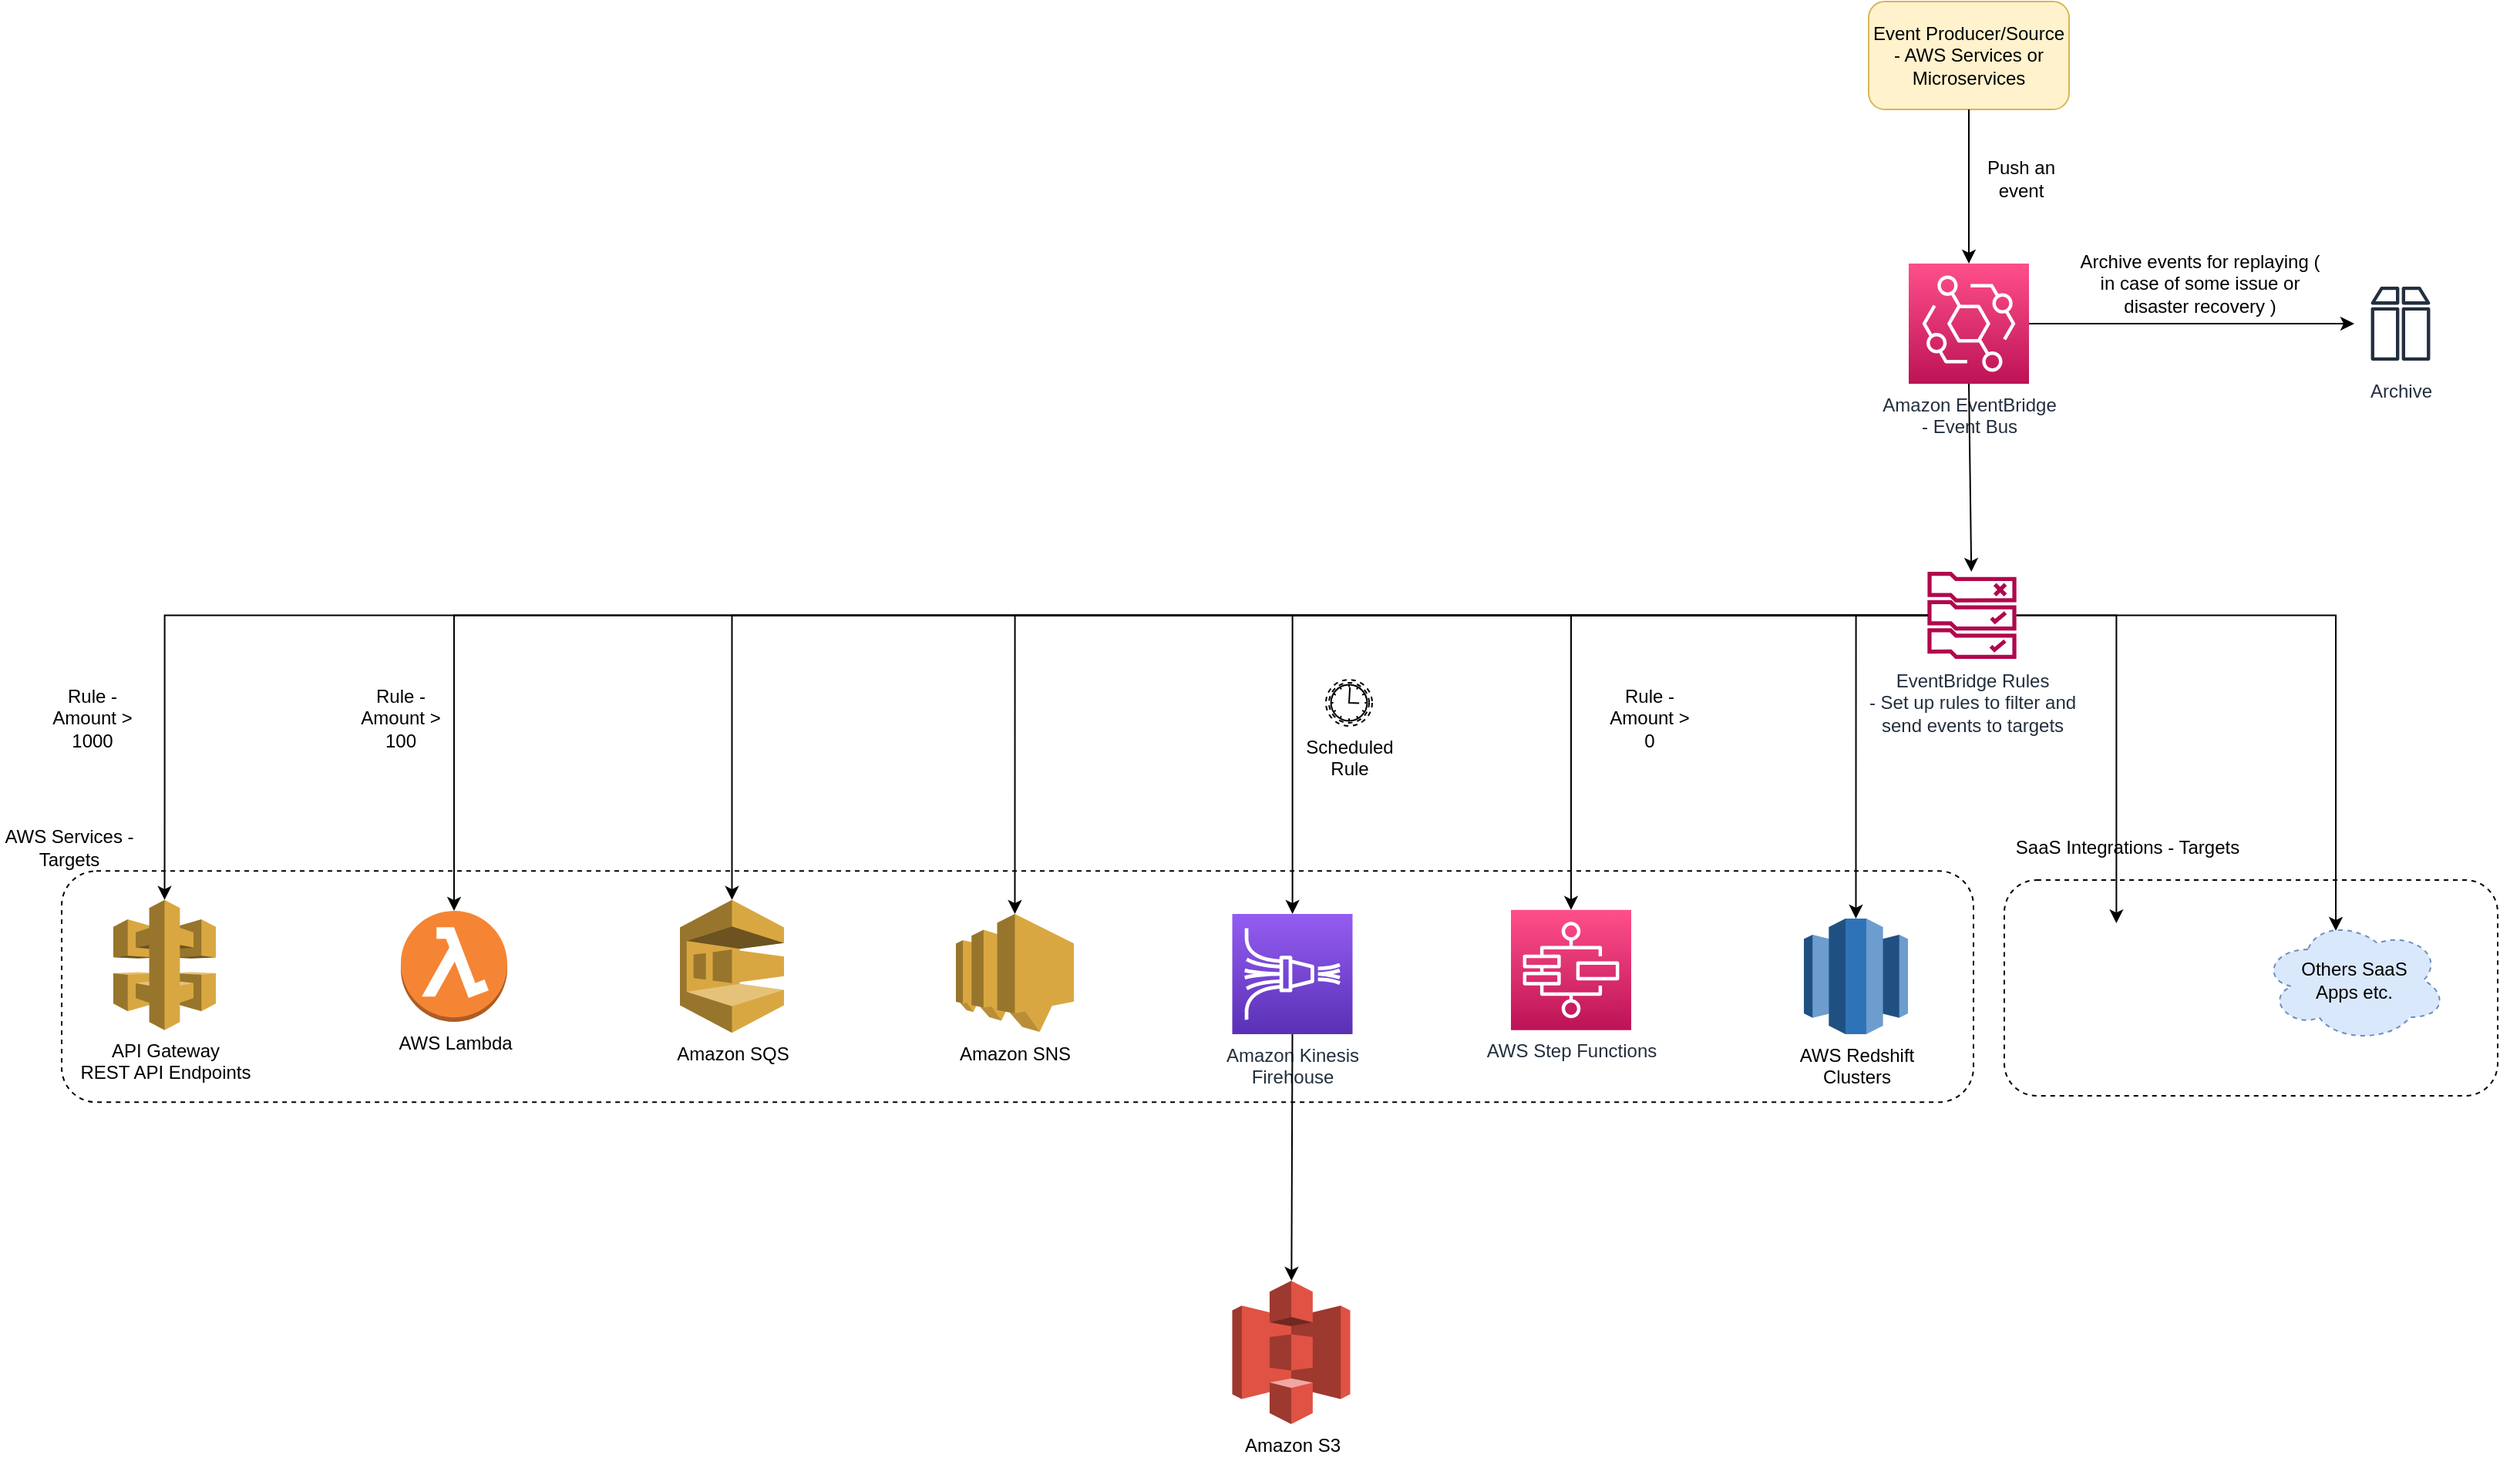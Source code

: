 <mxfile version="20.3.0" type="device"><diagram id="X7jH68_W5t9LVj-J2Kgh" name="Page-1"><mxGraphModel dx="1773" dy="578" grid="1" gridSize="10" guides="1" tooltips="1" connect="1" arrows="1" fold="1" page="1" pageScale="1" pageWidth="827" pageHeight="1169" math="0" shadow="0"><root><mxCell id="0"/><mxCell id="1" parent="0"/><mxCell id="ZlRO3Cn5jZwWWtp5QsYZ-10" value="" style="rounded=1;whiteSpace=wrap;html=1;dashed=1;" parent="1" vertex="1"><mxGeometry x="1210" y="640" width="320" height="140" as="geometry"/></mxCell><mxCell id="Oo-1e--HpAoyTfEpbFkV-19" value="" style="rounded=1;whiteSpace=wrap;html=1;dashed=1;" parent="1" vertex="1"><mxGeometry x="-50" y="634.13" width="1240" height="150" as="geometry"/></mxCell><mxCell id="Oo-1e--HpAoyTfEpbFkV-1" value="Event Producer/Source&lt;br&gt;- AWS Services or Microservices" style="rounded=1;whiteSpace=wrap;html=1;fillColor=#fff2cc;strokeColor=#d6b656;" parent="1" vertex="1"><mxGeometry x="1122" y="70" width="130" height="70" as="geometry"/></mxCell><mxCell id="Oo-1e--HpAoyTfEpbFkV-2" value="Amazon EventBridge &lt;br&gt;- Event Bus" style="sketch=0;points=[[0,0,0],[0.25,0,0],[0.5,0,0],[0.75,0,0],[1,0,0],[0,1,0],[0.25,1,0],[0.5,1,0],[0.75,1,0],[1,1,0],[0,0.25,0],[0,0.5,0],[0,0.75,0],[1,0.25,0],[1,0.5,0],[1,0.75,0]];outlineConnect=0;fontColor=#232F3E;gradientColor=#FF4F8B;gradientDirection=north;fillColor=#BC1356;strokeColor=#ffffff;dashed=0;verticalLabelPosition=bottom;verticalAlign=top;align=center;html=1;fontSize=12;fontStyle=0;aspect=fixed;shape=mxgraph.aws4.resourceIcon;resIcon=mxgraph.aws4.eventbridge;" parent="1" vertex="1"><mxGeometry x="1148" y="240" width="78" height="78" as="geometry"/></mxCell><mxCell id="Oo-1e--HpAoyTfEpbFkV-3" value="" style="endArrow=classic;html=1;rounded=0;exitX=0.5;exitY=1;exitDx=0;exitDy=0;entryX=0.5;entryY=0;entryDx=0;entryDy=0;entryPerimeter=0;" parent="1" source="Oo-1e--HpAoyTfEpbFkV-1" target="Oo-1e--HpAoyTfEpbFkV-2" edge="1"><mxGeometry width="50" height="50" relative="1" as="geometry"><mxPoint x="1197" y="320" as="sourcePoint"/><mxPoint x="1247" y="270" as="targetPoint"/></mxGeometry></mxCell><mxCell id="Oo-1e--HpAoyTfEpbFkV-4" value="EventBridge Rules&lt;br&gt;- Set up rules to filter and &lt;br&gt;send events to targets" style="sketch=0;outlineConnect=0;fontColor=#232F3E;gradientColor=none;fillColor=#B0084D;strokeColor=none;dashed=0;verticalLabelPosition=bottom;verticalAlign=top;align=center;html=1;fontSize=12;fontStyle=0;aspect=fixed;pointerEvents=1;shape=mxgraph.aws4.rule_2;" parent="1" vertex="1"><mxGeometry x="1160" y="440" width="58" height="56.51" as="geometry"/></mxCell><mxCell id="Oo-1e--HpAoyTfEpbFkV-5" value="" style="endArrow=classic;html=1;rounded=0;exitX=0.5;exitY=1;exitDx=0;exitDy=0;exitPerimeter=0;" parent="1" source="Oo-1e--HpAoyTfEpbFkV-2" target="Oo-1e--HpAoyTfEpbFkV-4" edge="1"><mxGeometry width="50" height="50" relative="1" as="geometry"><mxPoint x="390" y="320" as="sourcePoint"/><mxPoint x="440" y="270" as="targetPoint"/></mxGeometry></mxCell><mxCell id="Oo-1e--HpAoyTfEpbFkV-6" value="Push an event" style="text;html=1;strokeColor=none;fillColor=none;align=center;verticalAlign=middle;whiteSpace=wrap;rounded=0;" parent="1" vertex="1"><mxGeometry x="1183" y="170" width="76" height="30" as="geometry"/></mxCell><mxCell id="Oo-1e--HpAoyTfEpbFkV-7" value="AWS Lambda" style="outlineConnect=0;dashed=0;verticalLabelPosition=bottom;verticalAlign=top;align=center;html=1;shape=mxgraph.aws3.lambda_function;fillColor=#F58534;gradientColor=none;" parent="1" vertex="1"><mxGeometry x="170" y="660" width="69" height="72" as="geometry"/></mxCell><mxCell id="Oo-1e--HpAoyTfEpbFkV-9" value="" style="endArrow=classic;html=1;rounded=0;entryX=0.5;entryY=0;entryDx=0;entryDy=0;entryPerimeter=0;edgeStyle=orthogonalEdgeStyle;" parent="1" source="Oo-1e--HpAoyTfEpbFkV-4" target="Oo-1e--HpAoyTfEpbFkV-7" edge="1"><mxGeometry width="50" height="50" relative="1" as="geometry"><mxPoint x="390" y="530" as="sourcePoint"/><mxPoint x="380" y="720" as="targetPoint"/></mxGeometry></mxCell><mxCell id="Oo-1e--HpAoyTfEpbFkV-12" value="" style="endArrow=classic;html=1;rounded=0;edgeStyle=orthogonalEdgeStyle;" parent="1" source="Oo-1e--HpAoyTfEpbFkV-4" target="Oo-1e--HpAoyTfEpbFkV-15" edge="1"><mxGeometry width="50" height="50" relative="1" as="geometry"><mxPoint x="390" y="530" as="sourcePoint"/><mxPoint x="380" y="654" as="targetPoint"/></mxGeometry></mxCell><mxCell id="Oo-1e--HpAoyTfEpbFkV-14" value="Amazon SNS" style="outlineConnect=0;dashed=0;verticalLabelPosition=bottom;verticalAlign=top;align=center;html=1;shape=mxgraph.aws3.sns;fillColor=#D9A741;gradientColor=none;" parent="1" vertex="1"><mxGeometry x="530" y="662" width="76.5" height="76.5" as="geometry"/></mxCell><mxCell id="Oo-1e--HpAoyTfEpbFkV-15" value="Amazon SQS" style="outlineConnect=0;dashed=0;verticalLabelPosition=bottom;verticalAlign=top;align=center;html=1;shape=mxgraph.aws3.sqs;fillColor=#D9A741;gradientColor=none;" parent="1" vertex="1"><mxGeometry x="351" y="652.88" width="67.5" height="86.25" as="geometry"/></mxCell><mxCell id="Oo-1e--HpAoyTfEpbFkV-16" value="" style="endArrow=classic;html=1;rounded=0;entryX=0.5;entryY=0;entryDx=0;entryDy=0;entryPerimeter=0;edgeStyle=orthogonalEdgeStyle;" parent="1" source="Oo-1e--HpAoyTfEpbFkV-4" target="Oo-1e--HpAoyTfEpbFkV-14" edge="1"><mxGeometry width="50" height="50" relative="1" as="geometry"><mxPoint x="390" y="530" as="sourcePoint"/><mxPoint x="440" y="480" as="targetPoint"/></mxGeometry></mxCell><mxCell id="Oo-1e--HpAoyTfEpbFkV-18" value="" style="endArrow=classic;html=1;rounded=0;edgeStyle=orthogonalEdgeStyle;entryX=0.4;entryY=0.1;entryDx=0;entryDy=0;entryPerimeter=0;" parent="1" source="Oo-1e--HpAoyTfEpbFkV-4" edge="1" target="ZlRO3Cn5jZwWWtp5QsYZ-13"><mxGeometry width="50" height="50" relative="1" as="geometry"><mxPoint x="570" y="650" as="sourcePoint"/><mxPoint x="1740" y="675.63" as="targetPoint"/></mxGeometry></mxCell><mxCell id="Oo-1e--HpAoyTfEpbFkV-20" value="API Gateway &lt;br&gt;REST API Endpoints" style="outlineConnect=0;dashed=0;verticalLabelPosition=bottom;verticalAlign=top;align=center;html=1;shape=mxgraph.aws3.api_gateway;fillColor=#D9A741;gradientColor=none;" parent="1" vertex="1"><mxGeometry x="-16.5" y="652.88" width="66.5" height="84.5" as="geometry"/></mxCell><mxCell id="Oo-1e--HpAoyTfEpbFkV-21" value="" style="endArrow=classic;html=1;rounded=0;entryX=0.5;entryY=0;entryDx=0;entryDy=0;entryPerimeter=0;edgeStyle=orthogonalEdgeStyle;" parent="1" source="Oo-1e--HpAoyTfEpbFkV-4" target="Oo-1e--HpAoyTfEpbFkV-20" edge="1"><mxGeometry width="50" height="50" relative="1" as="geometry"><mxPoint x="390" y="580" as="sourcePoint"/><mxPoint x="440" y="530" as="targetPoint"/></mxGeometry></mxCell><mxCell id="Oo-1e--HpAoyTfEpbFkV-22" value="AWS Services - Targets" style="text;html=1;strokeColor=none;fillColor=none;align=center;verticalAlign=middle;whiteSpace=wrap;rounded=0;dashed=1;" parent="1" vertex="1"><mxGeometry x="-90" y="604.13" width="90" height="30" as="geometry"/></mxCell><mxCell id="Oo-1e--HpAoyTfEpbFkV-23" value="Rule - Amount &amp;gt; 100" style="text;html=1;strokeColor=none;fillColor=none;align=center;verticalAlign=middle;whiteSpace=wrap;rounded=0;dashed=1;" parent="1" vertex="1"><mxGeometry x="140" y="520" width="60" height="30" as="geometry"/></mxCell><mxCell id="Oo-1e--HpAoyTfEpbFkV-24" value="Rule - Amount &amp;gt; 0" style="text;html=1;strokeColor=none;fillColor=none;align=center;verticalAlign=middle;whiteSpace=wrap;rounded=0;dashed=1;" parent="1" vertex="1"><mxGeometry x="950" y="520" width="60" height="30" as="geometry"/></mxCell><mxCell id="Oo-1e--HpAoyTfEpbFkV-25" value="Rule - Amount &amp;gt; 1000" style="text;html=1;strokeColor=none;fillColor=none;align=center;verticalAlign=middle;whiteSpace=wrap;rounded=0;dashed=1;" parent="1" vertex="1"><mxGeometry x="-60" y="520" width="60" height="30" as="geometry"/></mxCell><mxCell id="O3xBjcxT86b2oIVCDHTN-1" value="Archive" style="sketch=0;outlineConnect=0;fontColor=#232F3E;gradientColor=none;strokeColor=#232F3E;fillColor=#ffffff;dashed=0;verticalLabelPosition=bottom;verticalAlign=top;align=center;html=1;fontSize=12;fontStyle=0;aspect=fixed;shape=mxgraph.aws4.resourceIcon;resIcon=mxgraph.aws4.archive;" parent="1" vertex="1"><mxGeometry x="1437" y="249" width="60" height="60" as="geometry"/></mxCell><mxCell id="O3xBjcxT86b2oIVCDHTN-2" value="" style="endArrow=classic;html=1;rounded=0;exitX=1;exitY=0.5;exitDx=0;exitDy=0;exitPerimeter=0;" parent="1" source="Oo-1e--HpAoyTfEpbFkV-2" target="O3xBjcxT86b2oIVCDHTN-1" edge="1"><mxGeometry width="50" height="50" relative="1" as="geometry"><mxPoint x="1107" y="440" as="sourcePoint"/><mxPoint x="1157" y="390" as="targetPoint"/></mxGeometry></mxCell><mxCell id="O3xBjcxT86b2oIVCDHTN-3" value="Archive events for replaying ( in case of some issue or disaster recovery )" style="text;html=1;strokeColor=none;fillColor=none;align=center;verticalAlign=middle;whiteSpace=wrap;rounded=0;" parent="1" vertex="1"><mxGeometry x="1252" y="238" width="170" height="30" as="geometry"/></mxCell><mxCell id="O3xBjcxT86b2oIVCDHTN-4" value="Amazon S3" style="outlineConnect=0;dashed=0;verticalLabelPosition=bottom;verticalAlign=top;align=center;html=1;shape=mxgraph.aws3.s3;fillColor=#E05243;gradientColor=none;" parent="1" vertex="1"><mxGeometry x="709.25" y="900" width="76.5" height="93" as="geometry"/></mxCell><mxCell id="O3xBjcxT86b2oIVCDHTN-6" value="Amazon Kinesis &lt;br&gt;Firehouse" style="sketch=0;points=[[0,0,0],[0.25,0,0],[0.5,0,0],[0.75,0,0],[1,0,0],[0,1,0],[0.25,1,0],[0.5,1,0],[0.75,1,0],[1,1,0],[0,0.25,0],[0,0.5,0],[0,0.75,0],[1,0.25,0],[1,0.5,0],[1,0.75,0]];outlineConnect=0;fontColor=#232F3E;gradientColor=#945DF2;gradientDirection=north;fillColor=#5A30B5;strokeColor=#ffffff;dashed=0;verticalLabelPosition=bottom;verticalAlign=top;align=center;html=1;fontSize=12;fontStyle=0;aspect=fixed;shape=mxgraph.aws4.resourceIcon;resIcon=mxgraph.aws4.kinesis_data_firehose;" parent="1" vertex="1"><mxGeometry x="709.25" y="662" width="78" height="78" as="geometry"/></mxCell><mxCell id="O3xBjcxT86b2oIVCDHTN-10" value="" style="endArrow=classic;html=1;rounded=0;exitX=0.5;exitY=1;exitDx=0;exitDy=0;exitPerimeter=0;" parent="1" source="O3xBjcxT86b2oIVCDHTN-6" target="O3xBjcxT86b2oIVCDHTN-4" edge="1"><mxGeometry width="50" height="50" relative="1" as="geometry"><mxPoint x="690" y="880" as="sourcePoint"/><mxPoint x="740" y="830" as="targetPoint"/></mxGeometry></mxCell><mxCell id="O3xBjcxT86b2oIVCDHTN-11" value="" style="endArrow=classic;html=1;rounded=0;edgeStyle=orthogonalEdgeStyle;" parent="1" source="Oo-1e--HpAoyTfEpbFkV-4" target="O3xBjcxT86b2oIVCDHTN-6" edge="1"><mxGeometry width="50" height="50" relative="1" as="geometry"><mxPoint x="690" y="700" as="sourcePoint"/><mxPoint x="748.25" y="663.13" as="targetPoint"/></mxGeometry></mxCell><mxCell id="dKtK701KJBFYBOdx6o2O-1" value="Scheduled &lt;br&gt;Rule" style="points=[[0.145,0.145,0],[0.5,0,0],[0.855,0.145,0],[1,0.5,0],[0.855,0.855,0],[0.5,1,0],[0.145,0.855,0],[0,0.5,0]];shape=mxgraph.bpmn.event;html=1;verticalLabelPosition=bottom;labelBackgroundColor=#ffffff;verticalAlign=top;align=center;perimeter=ellipsePerimeter;outlineConnect=0;aspect=fixed;outline=boundNonint;symbol=timer;" parent="1" vertex="1"><mxGeometry x="770" y="510" width="30" height="30" as="geometry"/></mxCell><mxCell id="ZlRO3Cn5jZwWWtp5QsYZ-1" value="AWS Redshift &lt;br&gt;Clusters" style="outlineConnect=0;dashed=0;verticalLabelPosition=bottom;verticalAlign=top;align=center;html=1;shape=mxgraph.aws3.redshift;fillColor=#2E73B8;gradientColor=none;" parent="1" vertex="1"><mxGeometry x="1080" y="665" width="67.5" height="75" as="geometry"/></mxCell><mxCell id="ZlRO3Cn5jZwWWtp5QsYZ-2" value="" style="endArrow=classic;html=1;rounded=0;entryX=0.5;entryY=0;entryDx=0;entryDy=0;entryPerimeter=0;edgeStyle=orthogonalEdgeStyle;" parent="1" source="Oo-1e--HpAoyTfEpbFkV-4" target="ZlRO3Cn5jZwWWtp5QsYZ-1" edge="1"><mxGeometry width="50" height="50" relative="1" as="geometry"><mxPoint x="730" y="680" as="sourcePoint"/><mxPoint x="780" y="630" as="targetPoint"/></mxGeometry></mxCell><mxCell id="ZlRO3Cn5jZwWWtp5QsYZ-3" value="AWS Step Functions" style="sketch=0;points=[[0,0,0],[0.25,0,0],[0.5,0,0],[0.75,0,0],[1,0,0],[0,1,0],[0.25,1,0],[0.5,1,0],[0.75,1,0],[1,1,0],[0,0.25,0],[0,0.5,0],[0,0.75,0],[1,0.25,0],[1,0.5,0],[1,0.75,0]];outlineConnect=0;fontColor=#232F3E;gradientColor=#FF4F8B;gradientDirection=north;fillColor=#BC1356;strokeColor=#ffffff;dashed=0;verticalLabelPosition=bottom;verticalAlign=top;align=center;html=1;fontSize=12;fontStyle=0;aspect=fixed;shape=mxgraph.aws4.resourceIcon;resIcon=mxgraph.aws4.step_functions;" parent="1" vertex="1"><mxGeometry x="890" y="659.38" width="78" height="78" as="geometry"/></mxCell><mxCell id="ZlRO3Cn5jZwWWtp5QsYZ-4" value="" style="endArrow=classic;html=1;rounded=0;entryX=0.5;entryY=0;entryDx=0;entryDy=0;entryPerimeter=0;edgeStyle=orthogonalEdgeStyle;" parent="1" source="Oo-1e--HpAoyTfEpbFkV-4" target="ZlRO3Cn5jZwWWtp5QsYZ-3" edge="1"><mxGeometry width="50" height="50" relative="1" as="geometry"><mxPoint x="1000" y="680" as="sourcePoint"/><mxPoint x="1050" y="630" as="targetPoint"/></mxGeometry></mxCell><mxCell id="ZlRO3Cn5jZwWWtp5QsYZ-7" value="" style="shape=image;imageAspect=0;aspect=fixed;verticalLabelPosition=bottom;verticalAlign=top;image=https://1000logos.net/wp-content/uploads/2020/08/Shopify-Logo.png;" parent="1" vertex="1"><mxGeometry x="1230" y="668.06" width="105.39" height="65.87" as="geometry"/></mxCell><mxCell id="ZlRO3Cn5jZwWWtp5QsYZ-11" value="SaaS Integrations - Targets" style="text;html=1;strokeColor=none;fillColor=none;align=center;verticalAlign=middle;whiteSpace=wrap;rounded=0;dashed=1;" parent="1" vertex="1"><mxGeometry x="1210" y="604.13" width="160" height="30" as="geometry"/></mxCell><mxCell id="ZlRO3Cn5jZwWWtp5QsYZ-13" value="Others SaaS &lt;br&gt;Apps etc." style="ellipse;shape=cloud;whiteSpace=wrap;html=1;dashed=1;fillColor=#dae8fc;strokeColor=#6c8ebf;" parent="1" vertex="1"><mxGeometry x="1377" y="665.0" width="120" height="80" as="geometry"/></mxCell><mxCell id="ZlRO3Cn5jZwWWtp5QsYZ-17" value="" style="endArrow=classic;html=1;rounded=0;entryX=0.5;entryY=0;entryDx=0;entryDy=0;edgeStyle=orthogonalEdgeStyle;" parent="1" source="Oo-1e--HpAoyTfEpbFkV-4" target="ZlRO3Cn5jZwWWtp5QsYZ-7" edge="1"><mxGeometry width="50" height="50" relative="1" as="geometry"><mxPoint x="1060" y="500" as="sourcePoint"/><mxPoint x="1050" y="680" as="targetPoint"/></mxGeometry></mxCell></root></mxGraphModel></diagram></mxfile>